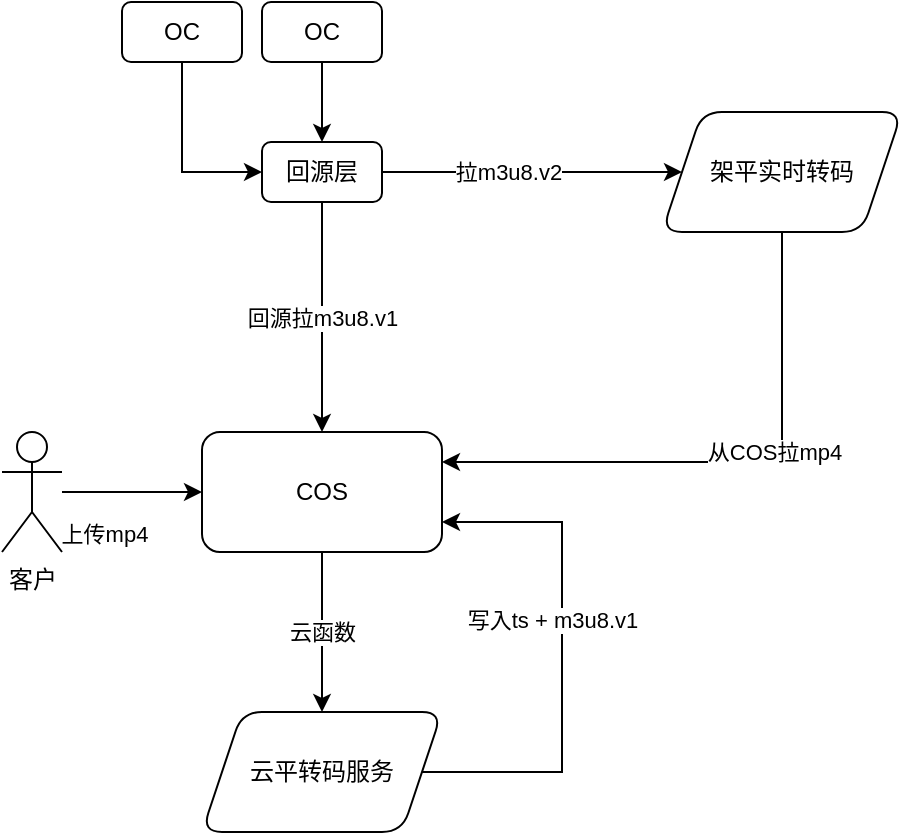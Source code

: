 <mxfile version="13.6.5" type="github">
  <diagram id="Yy1lHZB_Bil_hXvj6CWL" name="Page-1">
    <mxGraphModel dx="1865" dy="579" grid="1" gridSize="10" guides="1" tooltips="1" connect="1" arrows="1" fold="1" page="1" pageScale="1" pageWidth="827" pageHeight="1169" math="0" shadow="0">
      <root>
        <mxCell id="0" />
        <mxCell id="1" parent="0" />
        <mxCell id="0brkee-HvgIIuJ729QaQ-3" value="" style="edgeStyle=orthogonalEdgeStyle;rounded=0;orthogonalLoop=1;jettySize=auto;html=1;" edge="1" parent="1" source="0brkee-HvgIIuJ729QaQ-1" target="0brkee-HvgIIuJ729QaQ-2">
          <mxGeometry relative="1" as="geometry" />
        </mxCell>
        <mxCell id="0brkee-HvgIIuJ729QaQ-1" value="OC" style="rounded=1;whiteSpace=wrap;html=1;" vertex="1" parent="1">
          <mxGeometry x="120" y="80" width="60" height="30" as="geometry" />
        </mxCell>
        <mxCell id="0brkee-HvgIIuJ729QaQ-5" value="回源拉m3u8.v1" style="edgeStyle=orthogonalEdgeStyle;rounded=0;orthogonalLoop=1;jettySize=auto;html=1;" edge="1" parent="1" source="0brkee-HvgIIuJ729QaQ-2" target="0brkee-HvgIIuJ729QaQ-4">
          <mxGeometry relative="1" as="geometry" />
        </mxCell>
        <mxCell id="0brkee-HvgIIuJ729QaQ-17" value="" style="edgeStyle=orthogonalEdgeStyle;rounded=0;orthogonalLoop=1;jettySize=auto;html=1;" edge="1" parent="1" source="0brkee-HvgIIuJ729QaQ-2" target="0brkee-HvgIIuJ729QaQ-16">
          <mxGeometry relative="1" as="geometry" />
        </mxCell>
        <mxCell id="0brkee-HvgIIuJ729QaQ-20" value="拉m3u8.v2" style="edgeLabel;html=1;align=center;verticalAlign=middle;resizable=0;points=[];" vertex="1" connectable="0" parent="0brkee-HvgIIuJ729QaQ-17">
          <mxGeometry x="-0.165" relative="1" as="geometry">
            <mxPoint as="offset" />
          </mxGeometry>
        </mxCell>
        <mxCell id="0brkee-HvgIIuJ729QaQ-2" value="回源层" style="rounded=1;whiteSpace=wrap;html=1;" vertex="1" parent="1">
          <mxGeometry x="120" y="150" width="60" height="30" as="geometry" />
        </mxCell>
        <mxCell id="0brkee-HvgIIuJ729QaQ-10" value="云函数" style="edgeStyle=orthogonalEdgeStyle;rounded=0;orthogonalLoop=1;jettySize=auto;html=1;" edge="1" parent="1" source="0brkee-HvgIIuJ729QaQ-4" target="0brkee-HvgIIuJ729QaQ-9">
          <mxGeometry relative="1" as="geometry" />
        </mxCell>
        <mxCell id="0brkee-HvgIIuJ729QaQ-4" value="COS" style="whiteSpace=wrap;html=1;rounded=1;" vertex="1" parent="1">
          <mxGeometry x="90" y="295" width="120" height="60" as="geometry" />
        </mxCell>
        <mxCell id="0brkee-HvgIIuJ729QaQ-7" value="" style="edgeStyle=orthogonalEdgeStyle;rounded=0;orthogonalLoop=1;jettySize=auto;html=1;entryX=0;entryY=0.5;entryDx=0;entryDy=0;" edge="1" parent="1" source="0brkee-HvgIIuJ729QaQ-6" target="0brkee-HvgIIuJ729QaQ-4">
          <mxGeometry relative="1" as="geometry" />
        </mxCell>
        <mxCell id="0brkee-HvgIIuJ729QaQ-8" value="上传mp4" style="edgeLabel;html=1;align=center;verticalAlign=middle;resizable=0;points=[];" vertex="1" connectable="0" parent="0brkee-HvgIIuJ729QaQ-7">
          <mxGeometry x="-0.421" y="-21" relative="1" as="geometry">
            <mxPoint as="offset" />
          </mxGeometry>
        </mxCell>
        <mxCell id="0brkee-HvgIIuJ729QaQ-6" value="客户" style="shape=umlActor;verticalLabelPosition=bottom;verticalAlign=top;html=1;outlineConnect=0;" vertex="1" parent="1">
          <mxGeometry x="-10" y="295" width="30" height="60" as="geometry" />
        </mxCell>
        <mxCell id="0brkee-HvgIIuJ729QaQ-11" style="edgeStyle=orthogonalEdgeStyle;rounded=0;orthogonalLoop=1;jettySize=auto;html=1;entryX=1;entryY=0.75;entryDx=0;entryDy=0;" edge="1" parent="1" source="0brkee-HvgIIuJ729QaQ-9" target="0brkee-HvgIIuJ729QaQ-4">
          <mxGeometry relative="1" as="geometry">
            <Array as="points">
              <mxPoint x="270" y="465" />
              <mxPoint x="270" y="340" />
            </Array>
          </mxGeometry>
        </mxCell>
        <mxCell id="0brkee-HvgIIuJ729QaQ-12" value="写入ts + m3u8.v1" style="edgeLabel;html=1;align=center;verticalAlign=middle;resizable=0;points=[];" vertex="1" connectable="0" parent="0brkee-HvgIIuJ729QaQ-11">
          <mxGeometry x="0.149" y="5" relative="1" as="geometry">
            <mxPoint as="offset" />
          </mxGeometry>
        </mxCell>
        <mxCell id="0brkee-HvgIIuJ729QaQ-9" value="云平转码服务" style="shape=parallelogram;perimeter=parallelogramPerimeter;whiteSpace=wrap;html=1;fixedSize=1;rounded=1;" vertex="1" parent="1">
          <mxGeometry x="90" y="435" width="120" height="60" as="geometry" />
        </mxCell>
        <mxCell id="0brkee-HvgIIuJ729QaQ-15" style="edgeStyle=orthogonalEdgeStyle;rounded=0;orthogonalLoop=1;jettySize=auto;html=1;entryX=0;entryY=0.5;entryDx=0;entryDy=0;exitX=0.5;exitY=1;exitDx=0;exitDy=0;" edge="1" parent="1" source="0brkee-HvgIIuJ729QaQ-13" target="0brkee-HvgIIuJ729QaQ-2">
          <mxGeometry relative="1" as="geometry" />
        </mxCell>
        <mxCell id="0brkee-HvgIIuJ729QaQ-13" value="OC" style="rounded=1;whiteSpace=wrap;html=1;" vertex="1" parent="1">
          <mxGeometry x="50" y="80" width="60" height="30" as="geometry" />
        </mxCell>
        <mxCell id="0brkee-HvgIIuJ729QaQ-18" style="edgeStyle=orthogonalEdgeStyle;rounded=0;orthogonalLoop=1;jettySize=auto;html=1;entryX=1;entryY=0.25;entryDx=0;entryDy=0;exitX=0.5;exitY=1;exitDx=0;exitDy=0;" edge="1" parent="1" source="0brkee-HvgIIuJ729QaQ-16" target="0brkee-HvgIIuJ729QaQ-4">
          <mxGeometry relative="1" as="geometry" />
        </mxCell>
        <mxCell id="0brkee-HvgIIuJ729QaQ-19" value="从COS拉mp4" style="edgeLabel;html=1;align=center;verticalAlign=middle;resizable=0;points=[];" vertex="1" connectable="0" parent="0brkee-HvgIIuJ729QaQ-18">
          <mxGeometry x="-0.231" y="-4" relative="1" as="geometry">
            <mxPoint as="offset" />
          </mxGeometry>
        </mxCell>
        <mxCell id="0brkee-HvgIIuJ729QaQ-16" value="架平实时转码" style="shape=parallelogram;perimeter=parallelogramPerimeter;whiteSpace=wrap;html=1;fixedSize=1;rounded=1;" vertex="1" parent="1">
          <mxGeometry x="320" y="135" width="120" height="60" as="geometry" />
        </mxCell>
      </root>
    </mxGraphModel>
  </diagram>
</mxfile>
